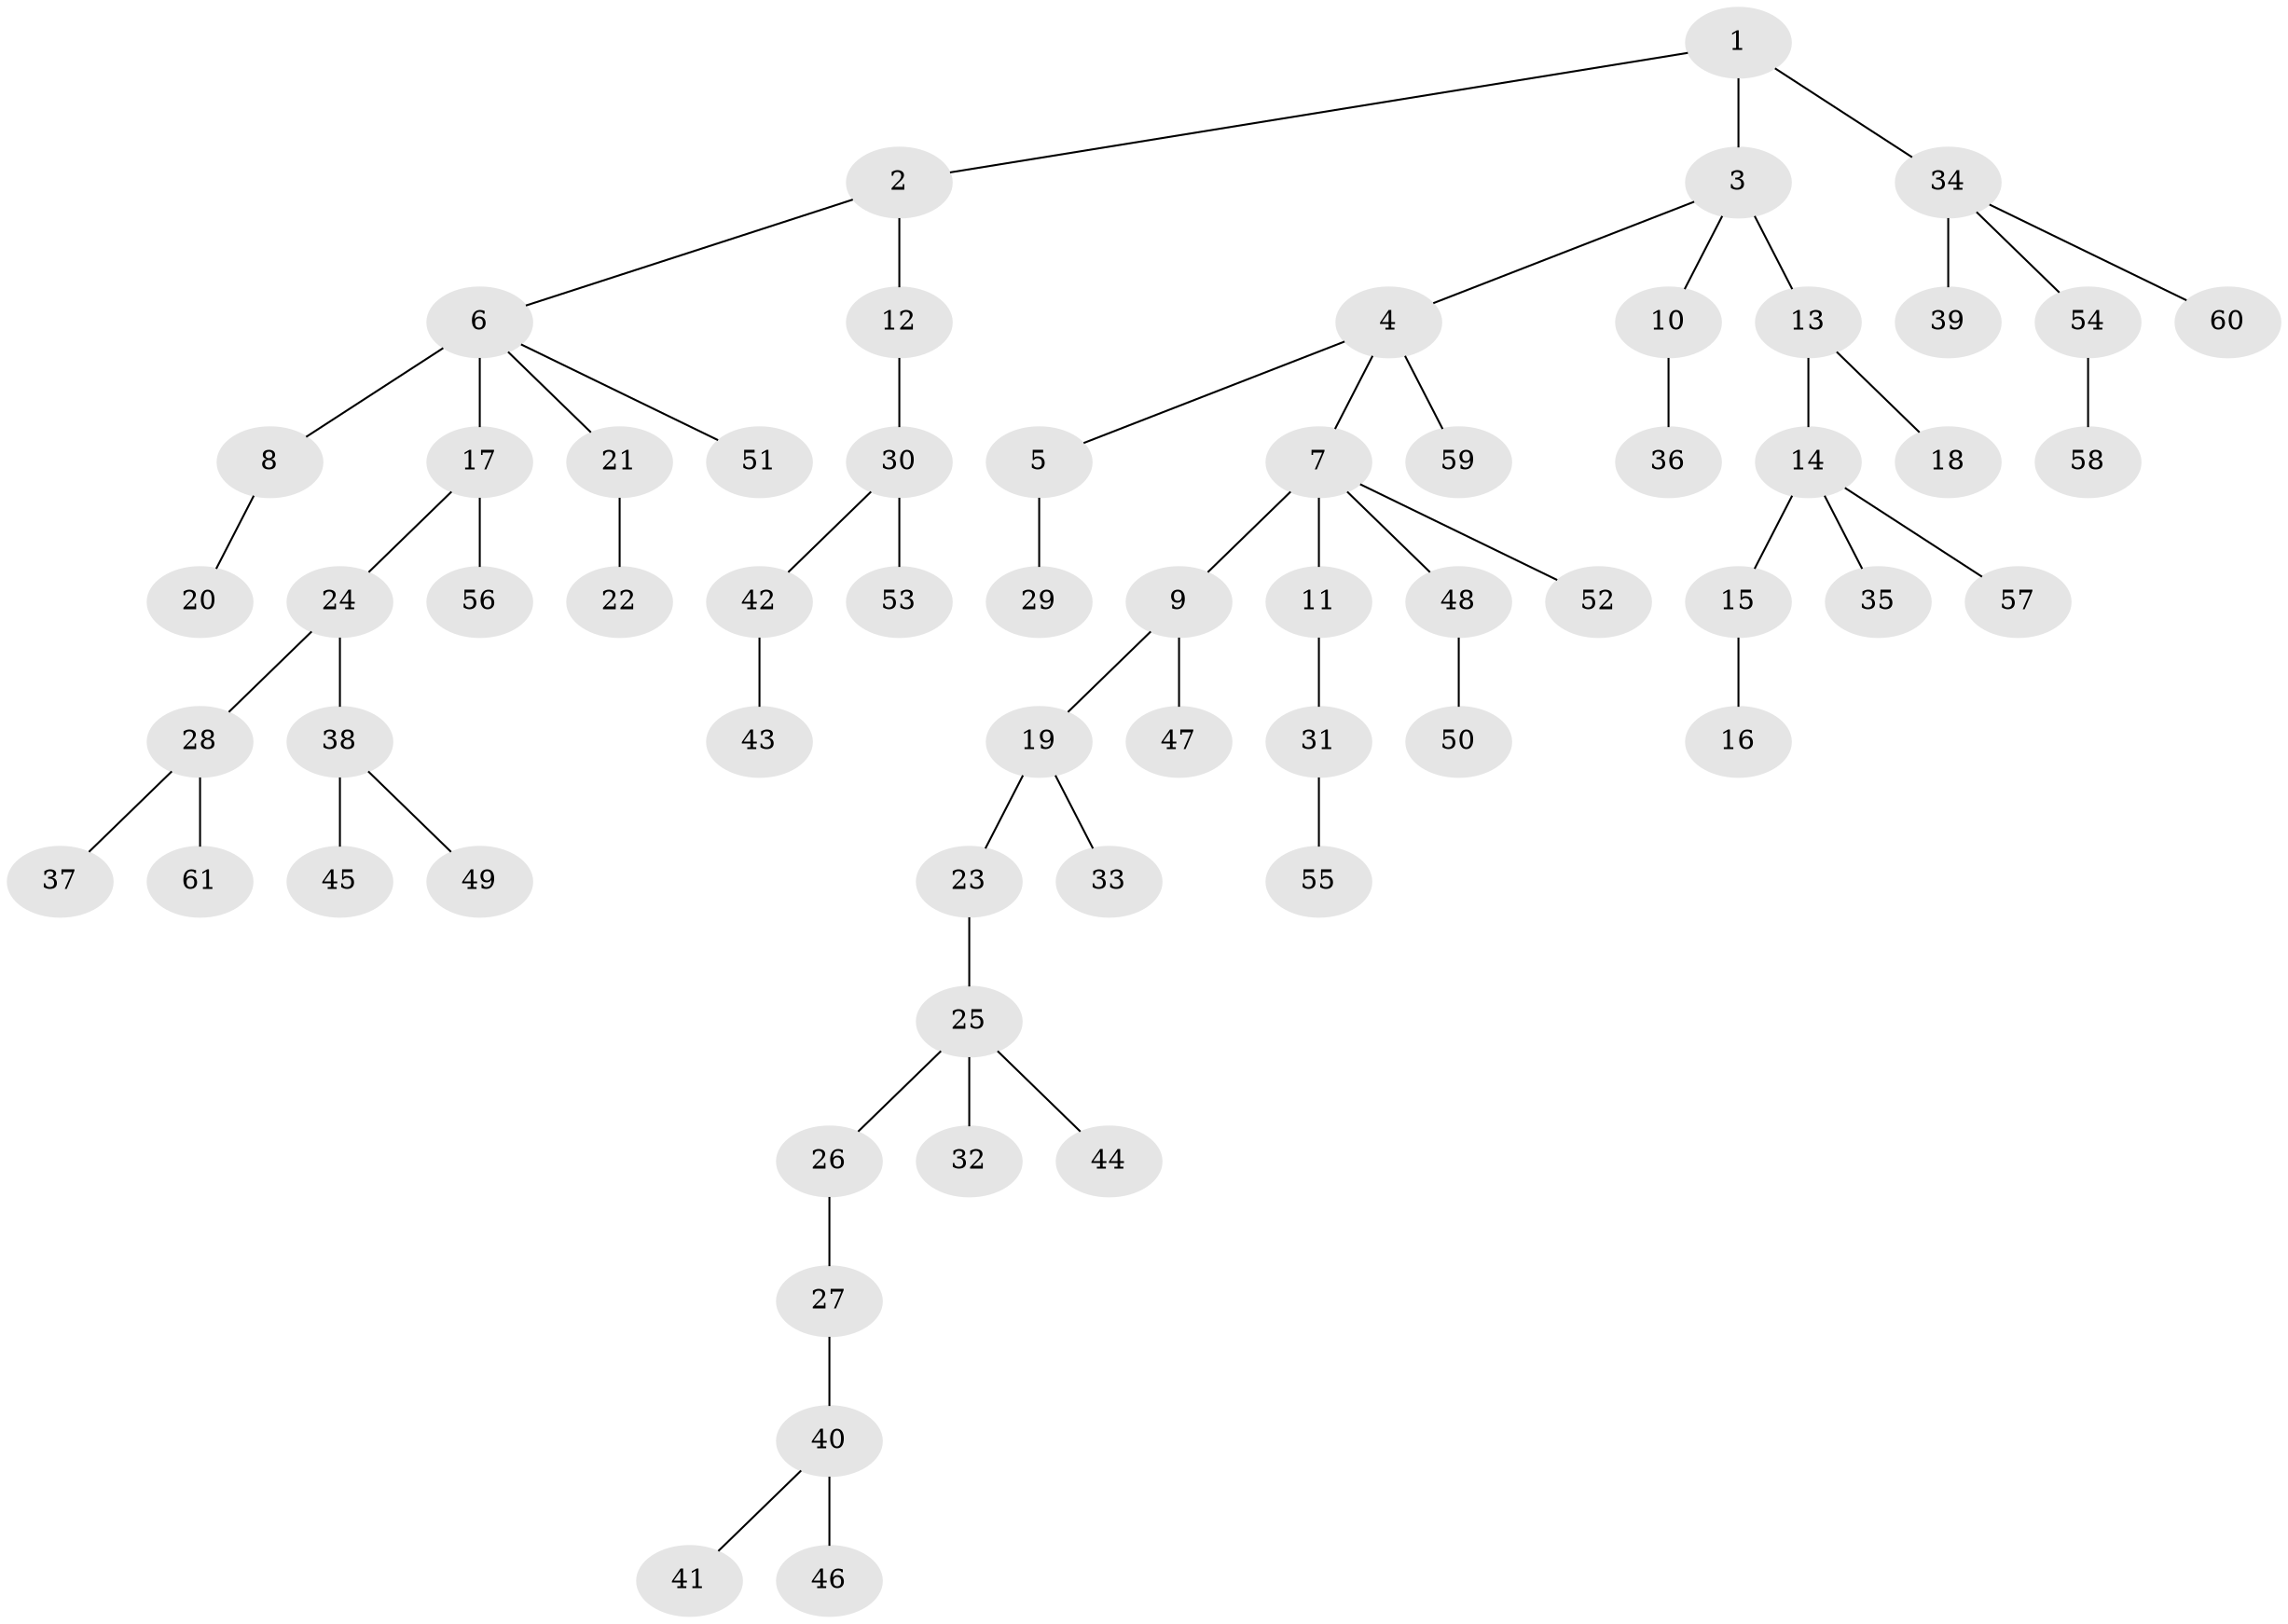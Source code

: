 // original degree distribution, {4: 0.059322033898305086, 2: 0.211864406779661, 8: 0.00847457627118644, 6: 0.025423728813559324, 3: 0.13559322033898305, 5: 0.03389830508474576, 1: 0.5254237288135594}
// Generated by graph-tools (version 1.1) at 2025/36/03/09/25 02:36:59]
// undirected, 61 vertices, 60 edges
graph export_dot {
graph [start="1"]
  node [color=gray90,style=filled];
  1;
  2;
  3;
  4;
  5;
  6;
  7;
  8;
  9;
  10;
  11;
  12;
  13;
  14;
  15;
  16;
  17;
  18;
  19;
  20;
  21;
  22;
  23;
  24;
  25;
  26;
  27;
  28;
  29;
  30;
  31;
  32;
  33;
  34;
  35;
  36;
  37;
  38;
  39;
  40;
  41;
  42;
  43;
  44;
  45;
  46;
  47;
  48;
  49;
  50;
  51;
  52;
  53;
  54;
  55;
  56;
  57;
  58;
  59;
  60;
  61;
  1 -- 2 [weight=1.0];
  1 -- 3 [weight=1.0];
  1 -- 34 [weight=1.0];
  2 -- 6 [weight=1.0];
  2 -- 12 [weight=1.0];
  3 -- 4 [weight=1.0];
  3 -- 10 [weight=1.0];
  3 -- 13 [weight=2.0];
  4 -- 5 [weight=1.0];
  4 -- 7 [weight=1.0];
  4 -- 59 [weight=1.0];
  5 -- 29 [weight=2.0];
  6 -- 8 [weight=1.0];
  6 -- 17 [weight=3.0];
  6 -- 21 [weight=1.0];
  6 -- 51 [weight=1.0];
  7 -- 9 [weight=1.0];
  7 -- 11 [weight=1.0];
  7 -- 48 [weight=1.0];
  7 -- 52 [weight=1.0];
  8 -- 20 [weight=1.0];
  9 -- 19 [weight=1.0];
  9 -- 47 [weight=2.0];
  10 -- 36 [weight=2.0];
  11 -- 31 [weight=1.0];
  12 -- 30 [weight=1.0];
  13 -- 14 [weight=1.0];
  13 -- 18 [weight=1.0];
  14 -- 15 [weight=1.0];
  14 -- 35 [weight=1.0];
  14 -- 57 [weight=2.0];
  15 -- 16 [weight=1.0];
  17 -- 24 [weight=1.0];
  17 -- 56 [weight=1.0];
  19 -- 23 [weight=1.0];
  19 -- 33 [weight=1.0];
  21 -- 22 [weight=1.0];
  23 -- 25 [weight=2.0];
  24 -- 28 [weight=1.0];
  24 -- 38 [weight=2.0];
  25 -- 26 [weight=1.0];
  25 -- 32 [weight=1.0];
  25 -- 44 [weight=1.0];
  26 -- 27 [weight=1.0];
  27 -- 40 [weight=1.0];
  28 -- 37 [weight=1.0];
  28 -- 61 [weight=1.0];
  30 -- 42 [weight=1.0];
  30 -- 53 [weight=2.0];
  31 -- 55 [weight=1.0];
  34 -- 39 [weight=2.0];
  34 -- 54 [weight=1.0];
  34 -- 60 [weight=1.0];
  38 -- 45 [weight=1.0];
  38 -- 49 [weight=1.0];
  40 -- 41 [weight=1.0];
  40 -- 46 [weight=2.0];
  42 -- 43 [weight=3.0];
  48 -- 50 [weight=1.0];
  54 -- 58 [weight=1.0];
}
